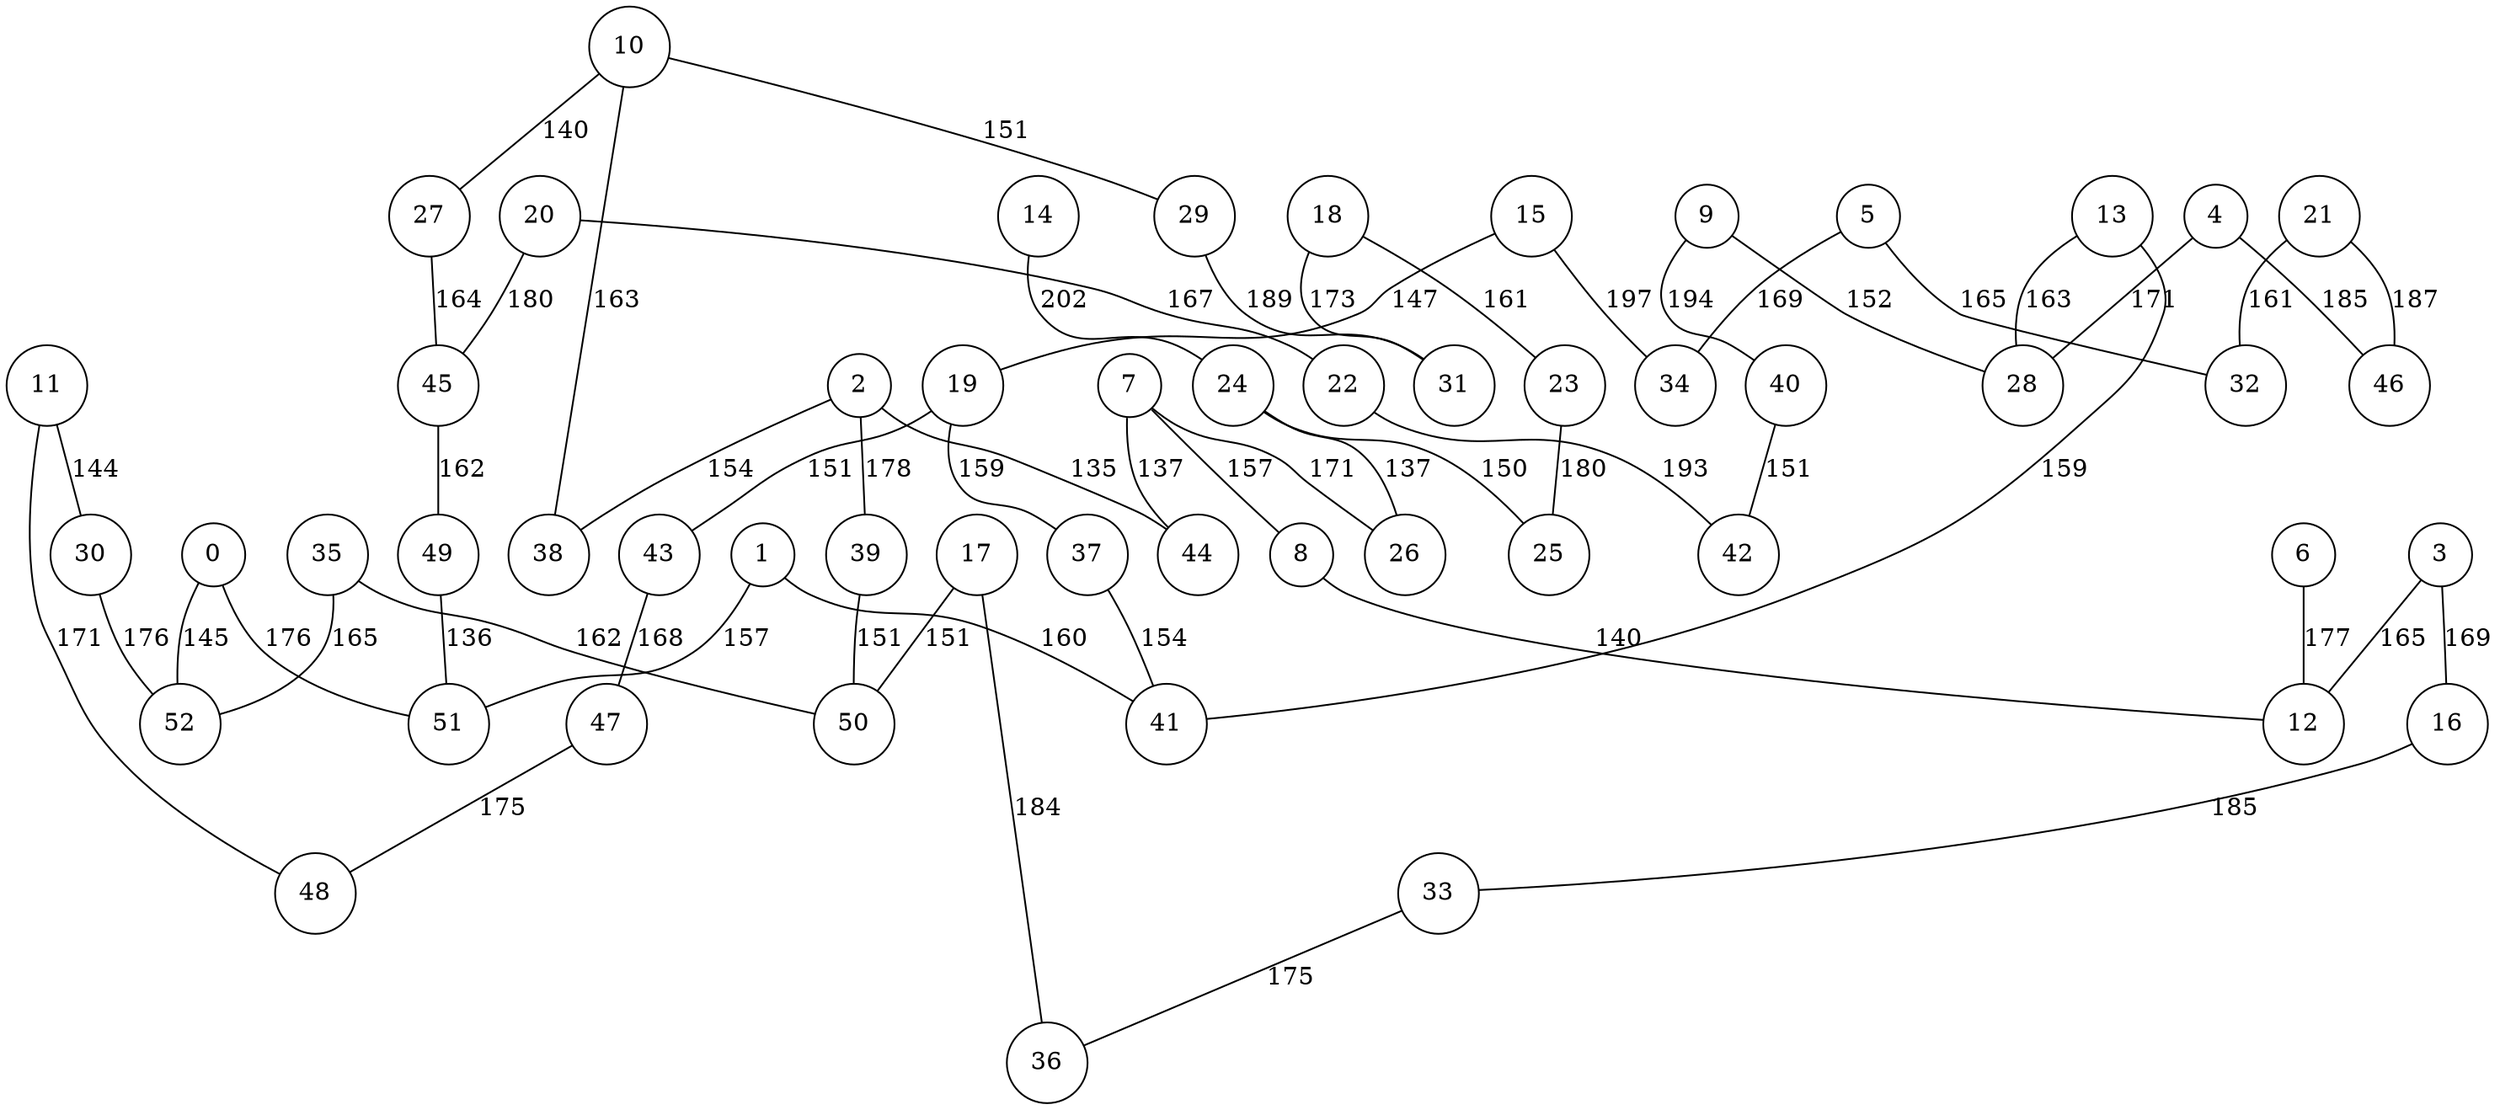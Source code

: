 graph qubit_interaction_graph {
    node [shape=circle];
    0 -- 52 [label=145];
    0 -- 51 [label=176];
    1 -- 41 [label=160];
    1 -- 51 [label=157];
    2 -- 39 [label=178];
    2 -- 38 [label=154];
    2 -- 44 [label=135];
    3 -- 16 [label=169];
    3 -- 12 [label=165];
    4 -- 28 [label=171];
    4 -- 46 [label=185];
    5 -- 34 [label=169];
    5 -- 32 [label=165];
    6 -- 12 [label=177];
    7 -- 44 [label=137];
    7 -- 26 [label=171];
    7 -- 8 [label=157];
    8 -- 12 [label=140];
    9 -- 40 [label=194];
    9 -- 28 [label=152];
    10 -- 27 [label=140];
    10 -- 29 [label=151];
    10 -- 38 [label=163];
    11 -- 48 [label=171];
    11 -- 30 [label=144];
    13 -- 28 [label=163];
    13 -- 41 [label=159];
    14 -- 24 [label=202];
    15 -- 34 [label=197];
    15 -- 19 [label=147];
    16 -- 33 [label=185];
    17 -- 36 [label=184];
    17 -- 50 [label=151];
    18 -- 23 [label=161];
    18 -- 31 [label=173];
    19 -- 37 [label=159];
    19 -- 43 [label=151];
    20 -- 45 [label=180];
    20 -- 22 [label=167];
    21 -- 46 [label=187];
    21 -- 32 [label=161];
    22 -- 42 [label=193];
    23 -- 25 [label=180];
    24 -- 26 [label=137];
    24 -- 25 [label=150];
    27 -- 45 [label=164];
    29 -- 31 [label=189];
    30 -- 52 [label=176];
    33 -- 36 [label=175];
    35 -- 52 [label=165];
    35 -- 50 [label=162];
    37 -- 41 [label=154];
    39 -- 50 [label=151];
    40 -- 42 [label=151];
    43 -- 47 [label=168];
    45 -- 49 [label=162];
    47 -- 48 [label=175];
    49 -- 51 [label=136];
}